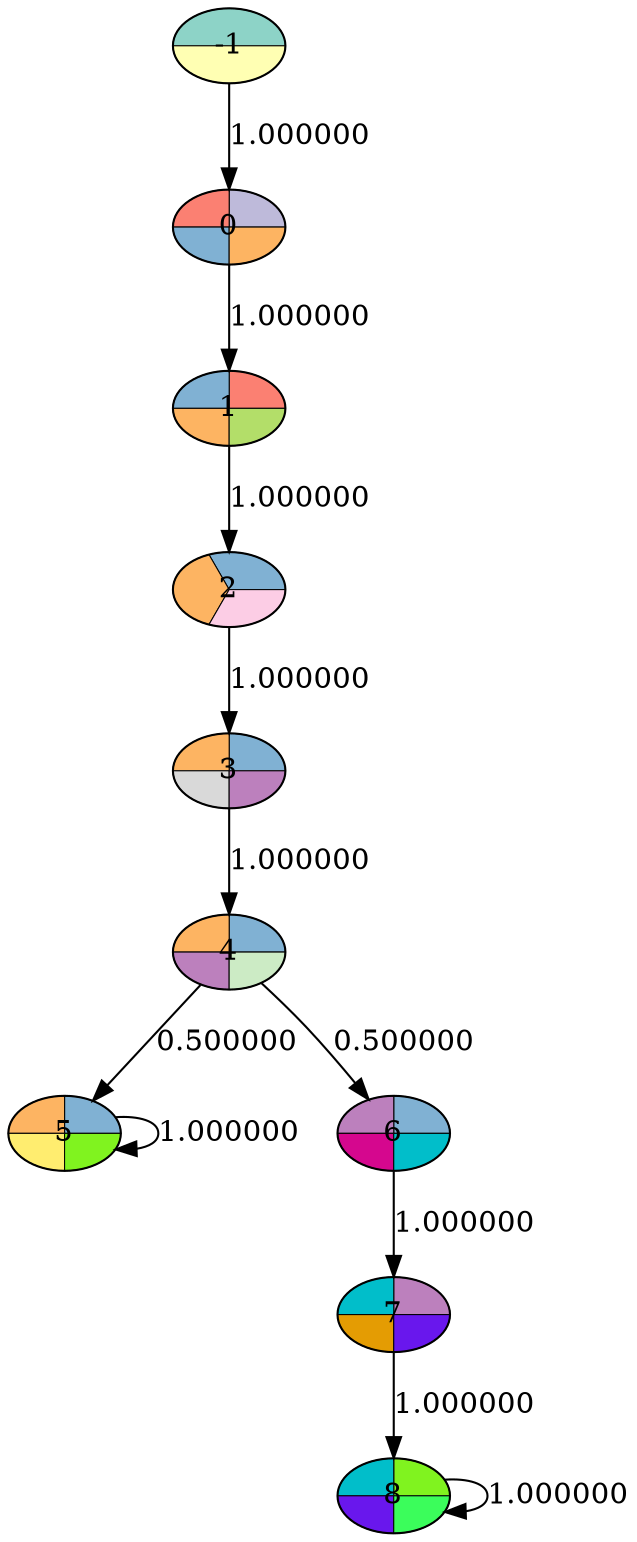 digraph statespace {
node [colorscheme="set312" style=wedged]
-1 [fillcolor="1:2"]
0 [fillcolor="3:4:5:6"]
-1 -> 0 [ label="1.000000" ];
1 [fillcolor="4:5:6:7"]
0 -> 1 [ label="1.000000" ];
2 [fillcolor="5:6:8"]
1 -> 2 [ label="1.000000" ];
3 [fillcolor="5:6:9:10"]
2 -> 3 [ label="1.000000" ];
4 [fillcolor="5:6:10:11"]
3 -> 4 [ label="1.000000" ];
5 [fillcolor="5:6:12:#80f31f"]
4 -> 5 [ label="0.500000" ];
5 -> 5 [ label="1.000000" ];
6 [fillcolor="5:10:#d5078e:#01beca"]
4 -> 6 [ label="0.500000" ];
7 [fillcolor="10:#01beca:#e49c03:#6917ed"]
6 -> 7 [ label="1.000000" ];
8 [fillcolor="#80f31f:#01beca:#6917ed:#3bfd5b"]
7 -> 8 [ label="1.000000" ];
8 -> 8 [ label="1.000000" ];
}
